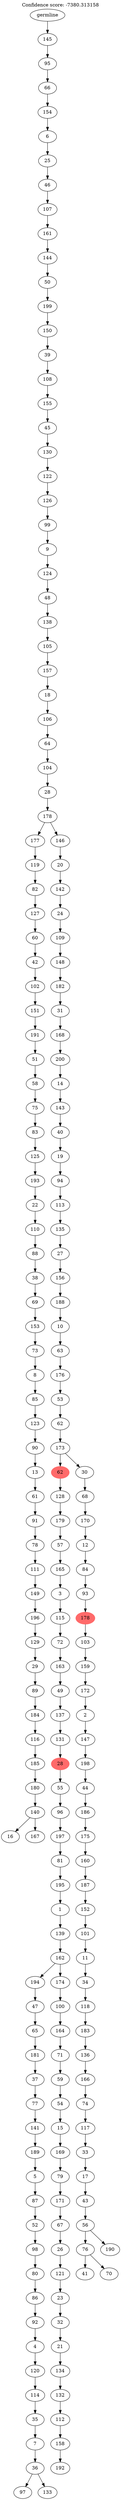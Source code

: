digraph g {
	"201" -> "202";
	"202" [label="16"];
	"201" -> "203";
	"203" [label="167"];
	"200" -> "201";
	"201" [label="140"];
	"199" -> "200";
	"200" [label="180"];
	"198" -> "199";
	"199" [label="185"];
	"197" -> "198";
	"198" [label="116"];
	"196" -> "197";
	"197" [label="184"];
	"195" -> "196";
	"196" [label="89"];
	"194" -> "195";
	"195" [label="29"];
	"193" -> "194";
	"194" [label="129"];
	"192" -> "193";
	"193" [label="196"];
	"191" -> "192";
	"192" [label="149"];
	"190" -> "191";
	"191" [label="111"];
	"189" -> "190";
	"190" [label="78"];
	"188" -> "189";
	"189" [label="91"];
	"187" -> "188";
	"188" [label="61"];
	"186" -> "187";
	"187" [label="13"];
	"185" -> "186";
	"186" [label="90"];
	"184" -> "185";
	"185" [label="123"];
	"183" -> "184";
	"184" [label="85"];
	"182" -> "183";
	"183" [label="8"];
	"181" -> "182";
	"182" [label="73"];
	"180" -> "181";
	"181" [label="153"];
	"179" -> "180";
	"180" [label="69"];
	"178" -> "179";
	"179" [label="38"];
	"177" -> "178";
	"178" [label="88"];
	"176" -> "177";
	"177" [label="110"];
	"175" -> "176";
	"176" [label="22"];
	"174" -> "175";
	"175" [label="193"];
	"173" -> "174";
	"174" [label="125"];
	"172" -> "173";
	"173" [label="83"];
	"171" -> "172";
	"172" [label="75"];
	"170" -> "171";
	"171" [label="58"];
	"169" -> "170";
	"170" [label="51"];
	"168" -> "169";
	"169" [label="191"];
	"167" -> "168";
	"168" [label="151"];
	"166" -> "167";
	"167" [label="102"];
	"165" -> "166";
	"166" [label="42"];
	"164" -> "165";
	"165" [label="60"];
	"163" -> "164";
	"164" [label="127"];
	"162" -> "163";
	"163" [label="82"];
	"161" -> "162";
	"162" [label="119"];
	"158" -> "159";
	"159" [label="97"];
	"158" -> "160";
	"160" [label="133"];
	"157" -> "158";
	"158" [label="36"];
	"156" -> "157";
	"157" [label="7"];
	"155" -> "156";
	"156" [label="35"];
	"154" -> "155";
	"155" [label="114"];
	"153" -> "154";
	"154" [label="120"];
	"152" -> "153";
	"153" [label="4"];
	"151" -> "152";
	"152" [label="92"];
	"150" -> "151";
	"151" [label="86"];
	"149" -> "150";
	"150" [label="80"];
	"148" -> "149";
	"149" [label="98"];
	"147" -> "148";
	"148" [label="52"];
	"146" -> "147";
	"147" [label="87"];
	"145" -> "146";
	"146" [label="5"];
	"144" -> "145";
	"145" [label="189"];
	"143" -> "144";
	"144" [label="141"];
	"142" -> "143";
	"143" [label="77"];
	"141" -> "142";
	"142" [label="37"];
	"140" -> "141";
	"141" [label="181"];
	"139" -> "140";
	"140" [label="65"];
	"138" -> "139";
	"139" [label="47"];
	"136" -> "137";
	"137" [label="192"];
	"135" -> "136";
	"136" [label="158"];
	"134" -> "135";
	"135" [label="112"];
	"133" -> "134";
	"134" [label="132"];
	"132" -> "133";
	"133" [label="134"];
	"131" -> "132";
	"132" [label="21"];
	"130" -> "131";
	"131" [label="32"];
	"129" -> "130";
	"130" [label="23"];
	"128" -> "129";
	"129" [label="121"];
	"127" -> "128";
	"128" [label="26"];
	"126" -> "127";
	"127" [label="67"];
	"125" -> "126";
	"126" [label="171"];
	"124" -> "125";
	"125" [label="79"];
	"123" -> "124";
	"124" [label="169"];
	"122" -> "123";
	"123" [label="15"];
	"121" -> "122";
	"122" [label="54"];
	"120" -> "121";
	"121" [label="59"];
	"119" -> "120";
	"120" [label="71"];
	"118" -> "119";
	"119" [label="164"];
	"117" -> "118";
	"118" [label="100"];
	"116" -> "117";
	"117" [label="174"];
	"116" -> "138";
	"138" [label="194"];
	"115" -> "116";
	"116" [label="162"];
	"114" -> "115";
	"115" [label="139"];
	"113" -> "114";
	"114" [label="1"];
	"112" -> "113";
	"113" [label="195"];
	"111" -> "112";
	"112" [label="81"];
	"110" -> "111";
	"111" [label="197"];
	"109" -> "110";
	"110" [label="96"];
	"108" -> "109";
	"109" [label="55"];
	"107" -> "108";
	"108" [color=indianred1, style=filled, label="28"];
	"106" -> "107";
	"107" [label="131"];
	"105" -> "106";
	"106" [label="137"];
	"104" -> "105";
	"105" [label="49"];
	"103" -> "104";
	"104" [label="163"];
	"102" -> "103";
	"103" [label="72"];
	"101" -> "102";
	"102" [label="115"];
	"100" -> "101";
	"101" [label="3"];
	"99" -> "100";
	"100" [label="165"];
	"98" -> "99";
	"99" [label="57"];
	"97" -> "98";
	"98" [label="179"];
	"96" -> "97";
	"97" [label="128"];
	"92" -> "93";
	"93" [label="41"];
	"92" -> "94";
	"94" [label="70"];
	"91" -> "92";
	"92" [label="76"];
	"91" -> "95";
	"95" [label="190"];
	"90" -> "91";
	"91" [label="56"];
	"89" -> "90";
	"90" [label="43"];
	"88" -> "89";
	"89" [label="17"];
	"87" -> "88";
	"88" [label="33"];
	"86" -> "87";
	"87" [label="117"];
	"85" -> "86";
	"86" [label="74"];
	"84" -> "85";
	"85" [label="166"];
	"83" -> "84";
	"84" [label="136"];
	"82" -> "83";
	"83" [label="183"];
	"81" -> "82";
	"82" [label="118"];
	"80" -> "81";
	"81" [label="34"];
	"79" -> "80";
	"80" [label="11"];
	"78" -> "79";
	"79" [label="101"];
	"77" -> "78";
	"78" [label="152"];
	"76" -> "77";
	"77" [label="187"];
	"75" -> "76";
	"76" [label="160"];
	"74" -> "75";
	"75" [label="175"];
	"73" -> "74";
	"74" [label="186"];
	"72" -> "73";
	"73" [label="44"];
	"71" -> "72";
	"72" [label="198"];
	"70" -> "71";
	"71" [label="147"];
	"69" -> "70";
	"70" [label="2"];
	"68" -> "69";
	"69" [label="172"];
	"67" -> "68";
	"68" [label="159"];
	"66" -> "67";
	"67" [label="103"];
	"65" -> "66";
	"66" [color=indianred1, style=filled, label="178"];
	"64" -> "65";
	"65" [label="93"];
	"63" -> "64";
	"64" [label="84"];
	"62" -> "63";
	"63" [label="12"];
	"61" -> "62";
	"62" [label="170"];
	"60" -> "61";
	"61" [label="68"];
	"59" -> "60";
	"60" [label="30"];
	"59" -> "96";
	"96" [color=indianred1, style=filled, label="62"];
	"58" -> "59";
	"59" [label="173"];
	"57" -> "58";
	"58" [label="62"];
	"56" -> "57";
	"57" [label="53"];
	"55" -> "56";
	"56" [label="176"];
	"54" -> "55";
	"55" [label="63"];
	"53" -> "54";
	"54" [label="10"];
	"52" -> "53";
	"53" [label="188"];
	"51" -> "52";
	"52" [label="156"];
	"50" -> "51";
	"51" [label="27"];
	"49" -> "50";
	"50" [label="135"];
	"48" -> "49";
	"49" [label="113"];
	"47" -> "48";
	"48" [label="94"];
	"46" -> "47";
	"47" [label="19"];
	"45" -> "46";
	"46" [label="40"];
	"44" -> "45";
	"45" [label="143"];
	"43" -> "44";
	"44" [label="14"];
	"42" -> "43";
	"43" [label="200"];
	"41" -> "42";
	"42" [label="168"];
	"40" -> "41";
	"41" [label="31"];
	"39" -> "40";
	"40" [label="182"];
	"38" -> "39";
	"39" [label="148"];
	"37" -> "38";
	"38" [label="109"];
	"36" -> "37";
	"37" [label="24"];
	"35" -> "36";
	"36" [label="142"];
	"34" -> "35";
	"35" [label="20"];
	"33" -> "34";
	"34" [label="146"];
	"33" -> "161";
	"161" [label="177"];
	"32" -> "33";
	"33" [label="178"];
	"31" -> "32";
	"32" [label="28"];
	"30" -> "31";
	"31" [label="104"];
	"29" -> "30";
	"30" [label="64"];
	"28" -> "29";
	"29" [label="106"];
	"27" -> "28";
	"28" [label="18"];
	"26" -> "27";
	"27" [label="157"];
	"25" -> "26";
	"26" [label="105"];
	"24" -> "25";
	"25" [label="138"];
	"23" -> "24";
	"24" [label="48"];
	"22" -> "23";
	"23" [label="124"];
	"21" -> "22";
	"22" [label="9"];
	"20" -> "21";
	"21" [label="99"];
	"19" -> "20";
	"20" [label="126"];
	"18" -> "19";
	"19" [label="122"];
	"17" -> "18";
	"18" [label="130"];
	"16" -> "17";
	"17" [label="45"];
	"15" -> "16";
	"16" [label="155"];
	"14" -> "15";
	"15" [label="108"];
	"13" -> "14";
	"14" [label="39"];
	"12" -> "13";
	"13" [label="150"];
	"11" -> "12";
	"12" [label="199"];
	"10" -> "11";
	"11" [label="50"];
	"9" -> "10";
	"10" [label="144"];
	"8" -> "9";
	"9" [label="161"];
	"7" -> "8";
	"8" [label="107"];
	"6" -> "7";
	"7" [label="46"];
	"5" -> "6";
	"6" [label="25"];
	"4" -> "5";
	"5" [label="6"];
	"3" -> "4";
	"4" [label="154"];
	"2" -> "3";
	"3" [label="66"];
	"1" -> "2";
	"2" [label="95"];
	"0" -> "1";
	"1" [label="145"];
	"0" [label="germline"];
	labelloc="t";
	label="Confidence score: -7380.313158";
}
